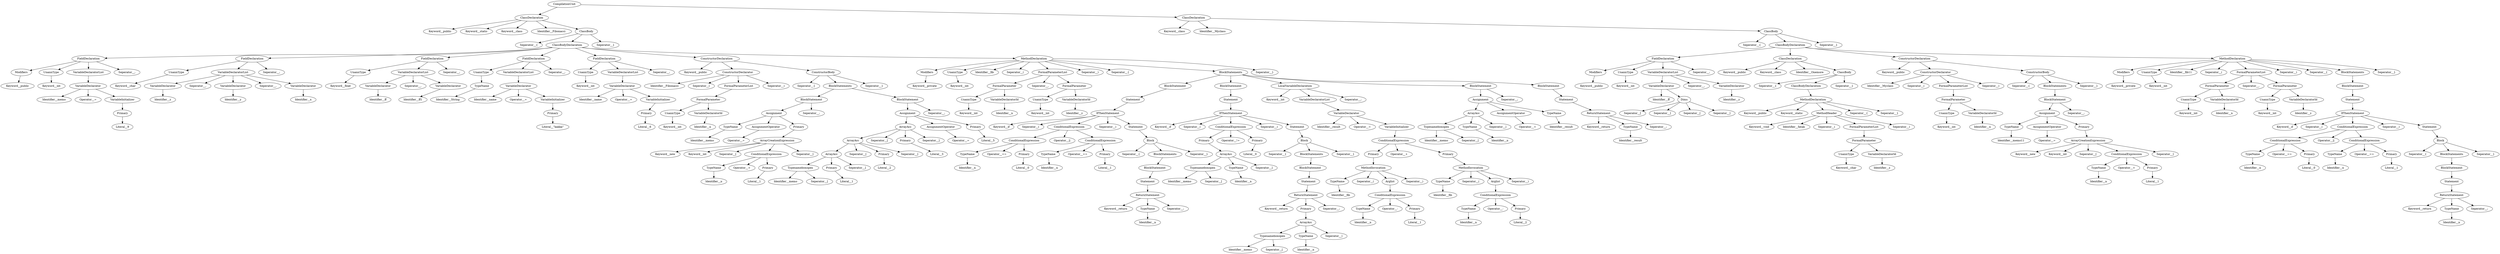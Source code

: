 digraph G {
CompilationUnit0->ClassDeclaration1->Keyword2;
Keyword2[label="Keyword__public"];
ClassDeclaration1->Keyword3;
Keyword3[label="Keyword__static"];
ClassDeclaration1->Keyword4;
Keyword4[label="Keyword__class"];
ClassDeclaration1->Identifier5;
Identifier5[label="Identifier__Fibonacci"];
ClassDeclaration1->ClassBody6->Seperator7;
Seperator7[label="Seperator__{"];
ClassBody6->ClassBodyDeclaration8->FieldDeclaration9->Modifiers10->Keyword11;
Keyword11[label="Keyword__public"];
Modifiers10[label="Modifiers"];
FieldDeclaration9->UnannType12->Keyword13;
Keyword13[label="Keyword__int"];
UnannType12[label="UnannType"];
FieldDeclaration9->VariableDeclaratorList14->VariableDeclarator15->Identifier16;
Identifier16[label="Identifier__memo"];
VariableDeclarator15->Operator17;
Operator17[label="Operator__="];
VariableDeclarator15->VariableInitializer18->Primary19->Literal20;
Literal20[label="Literal__9"];
Primary19[label="Primary"];
VariableInitializer18[label="VariableInitializer"];
VariableDeclarator15[label="VariableDeclarator"];
VariableDeclaratorList14[label="VariableDeclaratorList"];
FieldDeclaration9->Seperator21;
Seperator21[label="Seperator__;"];
FieldDeclaration9[label="FieldDeclaration"];
ClassBodyDeclaration8->FieldDeclaration22->UnannType23->Keyword24;
Keyword24[label="Keyword__char"];
UnannType23[label="UnannType"];
FieldDeclaration22->VariableDeclaratorList25->VariableDeclarator26->Identifier27;
Identifier27[label="Identifier__z"];
VariableDeclarator26[label="VariableDeclarator"];
VariableDeclaratorList25->Seperator28;
Seperator28[label="Seperator__,"];
VariableDeclaratorList25->VariableDeclarator29->Identifier30;
Identifier30[label="Identifier__y"];
VariableDeclarator29[label="VariableDeclarator"];
VariableDeclaratorList25->Seperator31;
Seperator31[label="Seperator__,"];
VariableDeclaratorList25->VariableDeclarator32->Identifier33;
Identifier33[label="Identifier__x"];
VariableDeclarator32[label="VariableDeclarator"];
VariableDeclaratorList25[label="VariableDeclaratorList"];
FieldDeclaration22->Seperator34;
Seperator34[label="Seperator__;"];
FieldDeclaration22[label="FieldDeclaration"];
ClassBodyDeclaration8->FieldDeclaration35->UnannType36->Keyword37;
Keyword37[label="Keyword__float"];
UnannType36[label="UnannType"];
FieldDeclaration35->VariableDeclaratorList38->VariableDeclarator39->Identifier40;
Identifier40[label="Identifier__ff"];
VariableDeclarator39[label="VariableDeclarator"];
VariableDeclaratorList38->Seperator41;
Seperator41[label="Seperator__,"];
VariableDeclaratorList38->VariableDeclarator42->Identifier43;
Identifier43[label="Identifier__ff1"];
VariableDeclarator42[label="VariableDeclarator"];
VariableDeclaratorList38[label="VariableDeclaratorList"];
FieldDeclaration35->Seperator44;
Seperator44[label="Seperator__;"];
FieldDeclaration35[label="FieldDeclaration"];
ClassBodyDeclaration8->FieldDeclaration45->UnannType46->TypeName47->Identifier48;
Identifier48[label="Identifier__String"];
TypeName47[label="TypeName"];
UnannType46[label="UnannType"];
FieldDeclaration45->VariableDeclaratorList49->VariableDeclarator50->Identifier51;
Identifier51[label="Identifier__name"];
VariableDeclarator50->Operator52;
Operator52[label="Operator__="];
VariableDeclarator50->VariableInitializer53->Primary54->Literal55;
Literal55[label="Literal__\"kakka\""];
Primary54[label="Primary"];
VariableInitializer53[label="VariableInitializer"];
VariableDeclarator50[label="VariableDeclarator"];
VariableDeclaratorList49[label="VariableDeclaratorList"];
FieldDeclaration45->Seperator56;
Seperator56[label="Seperator__;"];
FieldDeclaration45[label="FieldDeclaration"];
ClassBodyDeclaration8->FieldDeclaration57->UnannType58->Keyword59;
Keyword59[label="Keyword__int"];
UnannType58[label="UnannType"];
FieldDeclaration57->VariableDeclaratorList60->VariableDeclarator61->Identifier62;
Identifier62[label="Identifier__name"];
VariableDeclarator61->Operator63;
Operator63[label="Operator__="];
VariableDeclarator61->VariableInitializer64->Primary65->Literal66;
Literal66[label="Literal__6"];
Primary65[label="Primary"];
VariableInitializer64[label="VariableInitializer"];
VariableDeclarator61[label="VariableDeclarator"];
VariableDeclaratorList60[label="VariableDeclaratorList"];
FieldDeclaration57->Seperator67;
Seperator67[label="Seperator__;"];
FieldDeclaration57[label="FieldDeclaration"];
ClassBodyDeclaration8->ConstructorDeclaration68->Keyword69;
Keyword69[label="Keyword__public"];
ConstructorDeclaration68->ConstructorDeclarator70->Identifier71;
Identifier71[label="Identifier__Fibonacci"];
ConstructorDeclarator70->Seperator72;
Seperator72[label="Seperator__("];
ConstructorDeclarator70->FormalParameterList73->FormalParameter74->UnannType75->Keyword76;
Keyword76[label="Keyword__int"];
UnannType75[label="UnannType"];
FormalParameter74->VariableDeclaratorId77->Identifier78;
Identifier78[label="Identifier__n"];
VariableDeclaratorId77[label="VariableDeclaratorId"];
FormalParameter74[label="FormalParameter"];
FormalParameterList73[label="FormalParameterList"];
ConstructorDeclarator70->Seperator79;
Seperator79[label="Seperator__)"];
ConstructorDeclarator70[label="ConstructorDeclarator"];
ConstructorDeclaration68->ConstructorBody80->Seperator81;
Seperator81[label="Seperator__{"];
ConstructorBody80->BlockStatements82->BlockStatement83->Assignment84->TypeName85->Identifier86;
Identifier86[label="Identifier__memo"];
TypeName85[label="TypeName"];
Assignment84->AssignmentOperator87->Operator88;
Operator88[label="Operator__="];
AssignmentOperator87[label="AssignmentOperator"];
Assignment84->Primary89->ArrayCreationExpression90->Keyword91;
Keyword91[label="Keyword__new"];
ArrayCreationExpression90->Keyword92;
Keyword92[label="Keyword__int"];
ArrayCreationExpression90->Seperator93;
Seperator93[label="Seperator__["];
ArrayCreationExpression90->ConditionalExpression94->TypeName95->Identifier96;
Identifier96[label="Identifier__n"];
TypeName95[label="TypeName"];
ConditionalExpression94->Operator97;
Operator97[label="Operator__+"];
ConditionalExpression94->Primary98->Literal99;
Literal99[label="Literal__1"];
Primary98[label="Primary"];
ConditionalExpression94[label="ConditionalExpression"];
ArrayCreationExpression90->Seperator100;
Seperator100[label="Seperator__]"];
ArrayCreationExpression90[label="ArrayCreationExpression"];
Primary89[label="Primary"];
Assignment84[label="Assignment"];
BlockStatement83->Seperator101;
Seperator101[label="Seperator__;"];
BlockStatement83[label="BlockStatement"];
BlockStatements82->BlockStatement102->Assignment103->ArrayAcc104->ArrayAcc105->ArrayAcc106->Typenameboxopen107->Identifier108;
Identifier108[label="Identifier__memo"];
Typenameboxopen107->Seperator109;
Seperator109[label="Seperator__["];
Typenameboxopen107[label="Typenameboxopen"];
ArrayAcc106->Primary110->Literal111;
Literal111[label="Literal__1"];
Primary110[label="Primary"];
ArrayAcc106->Seperator112;
Seperator112[label="Seperator__]"];
ArrayAcc106[label="ArrayAcc"];
ArrayAcc105->Seperator113;
Seperator113[label="Seperator__["];
ArrayAcc105->Primary114->Literal115;
Literal115[label="Literal__2"];
Primary114[label="Primary"];
ArrayAcc105->Seperator116;
Seperator116[label="Seperator__]"];
ArrayAcc105[label="ArrayAcc"];
ArrayAcc104->Seperator117;
Seperator117[label="Seperator__["];
ArrayAcc104->Primary118->Literal119;
Literal119[label="Literal__3"];
Primary118[label="Primary"];
ArrayAcc104->Seperator120;
Seperator120[label="Seperator__]"];
ArrayAcc104[label="ArrayAcc"];
Assignment103->AssignmentOperator121->Operator122;
Operator122[label="Operator__="];
AssignmentOperator121[label="AssignmentOperator"];
Assignment103->Primary123->Literal124;
Literal124[label="Literal__5"];
Primary123[label="Primary"];
Assignment103[label="Assignment"];
BlockStatement102->Seperator125;
Seperator125[label="Seperator__;"];
BlockStatement102[label="BlockStatement"];
BlockStatements82[label="BlockStatements"];
ConstructorBody80->Seperator126;
Seperator126[label="Seperator__}"];
ConstructorBody80[label="ConstructorBody"];
ConstructorDeclaration68[label="ConstructorDeclaration"];
ClassBodyDeclaration8->MethodDeclaration127->Modifiers128->Keyword129;
Keyword129[label="Keyword__private"];
Modifiers128[label="Modifiers"];
MethodDeclaration127->UnannType130->Keyword131;
Keyword131[label="Keyword__int"];
UnannType130[label="UnannType"];
MethodDeclaration127->Identifier132;
Identifier132[label="Identifier__fib"];
MethodDeclaration127->Seperator133;
Seperator133[label="Seperator__("];
MethodDeclaration127->FormalParameterList134->FormalParameter135->UnannType136->Keyword137;
Keyword137[label="Keyword__int"];
UnannType136[label="UnannType"];
FormalParameter135->VariableDeclaratorId138->Identifier139;
Identifier139[label="Identifier__n"];
VariableDeclaratorId138[label="VariableDeclaratorId"];
FormalParameter135[label="FormalParameter"];
FormalParameterList134->Seperator140;
Seperator140[label="Seperator__,"];
FormalParameterList134->FormalParameter141->UnannType142->Keyword143;
Keyword143[label="Keyword__int"];
UnannType142[label="UnannType"];
FormalParameter141->VariableDeclaratorId144->Identifier145;
Identifier145[label="Identifier__z"];
VariableDeclaratorId144[label="VariableDeclaratorId"];
FormalParameter141[label="FormalParameter"];
FormalParameterList134[label="FormalParameterList"];
MethodDeclaration127->Seperator146;
Seperator146[label="Seperator__)"];
MethodDeclaration127->Seperator147;
Seperator147[label="Seperator__{"];
MethodDeclaration127->BlockStatements148->BlockStatement149->Statement150->IfThenStatement151->Keyword152;
Keyword152[label="Keyword__if"];
IfThenStatement151->Seperator153;
Seperator153[label="Seperator__("];
IfThenStatement151->ConditionalExpression154->ConditionalExpression155->TypeName156->Identifier157;
Identifier157[label="Identifier__n"];
TypeName156[label="TypeName"];
ConditionalExpression155->Operator158;
Operator158[label="Operator__=="];
ConditionalExpression155->Primary159->Literal160;
Literal160[label="Literal__0"];
Primary159[label="Primary"];
ConditionalExpression155[label="ConditionalExpression"];
ConditionalExpression154->Operator161;
Operator161[label="Operator__||"];
ConditionalExpression154->ConditionalExpression162->TypeName163->Identifier164;
Identifier164[label="Identifier__n"];
TypeName163[label="TypeName"];
ConditionalExpression162->Operator165;
Operator165[label="Operator__=="];
ConditionalExpression162->Primary166->Literal167;
Literal167[label="Literal__1"];
Primary166[label="Primary"];
ConditionalExpression162[label="ConditionalExpression"];
ConditionalExpression154[label="ConditionalExpression"];
IfThenStatement151->Seperator168;
Seperator168[label="Seperator__)"];
IfThenStatement151->Statement169->Block170->Seperator171;
Seperator171[label="Seperator__{"];
Block170->BlockStatements172->BlockStatement173->Statement174->ReturnStatement175->Keyword176;
Keyword176[label="Keyword__return"];
ReturnStatement175->TypeName177->Identifier178;
Identifier178[label="Identifier__n"];
TypeName177[label="TypeName"];
ReturnStatement175->Seperator179;
Seperator179[label="Seperator__;"];
ReturnStatement175[label="ReturnStatement"];
Statement174[label="Statement"];
BlockStatement173[label="BlockStatement"];
BlockStatements172[label="BlockStatements"];
Block170->Seperator180;
Seperator180[label="Seperator__}"];
Block170[label="Block"];
Statement169[label="Statement"];
IfThenStatement151[label="IfThenStatement"];
Statement150[label="Statement"];
BlockStatement149[label="BlockStatement"];
BlockStatements148->BlockStatement181->Statement182->IfThenStatement183->Keyword184;
Keyword184[label="Keyword__if"];
IfThenStatement183->Seperator185;
Seperator185[label="Seperator__("];
IfThenStatement183->ConditionalExpression186->Primary187->ArrayAcc188->Typenameboxopen189->Identifier190;
Identifier190[label="Identifier__memo"];
Typenameboxopen189->Seperator191;
Seperator191[label="Seperator__["];
Typenameboxopen189[label="Typenameboxopen"];
ArrayAcc188->TypeName192->Identifier193;
Identifier193[label="Identifier__n"];
TypeName192[label="TypeName"];
ArrayAcc188->Seperator194;
Seperator194[label="Seperator__]"];
ArrayAcc188[label="ArrayAcc"];
Primary187[label="Primary"];
ConditionalExpression186->Operator195;
Operator195[label="Operator__!="];
ConditionalExpression186->Primary196->Literal197;
Literal197[label="Literal__0"];
Primary196[label="Primary"];
ConditionalExpression186[label="ConditionalExpression"];
IfThenStatement183->Seperator198;
Seperator198[label="Seperator__)"];
IfThenStatement183->Statement199->Block200->Seperator201;
Seperator201[label="Seperator__{"];
Block200->BlockStatements202->BlockStatement203->Statement204->ReturnStatement205->Keyword206;
Keyword206[label="Keyword__return"];
ReturnStatement205->Primary207->ArrayAcc208->Typenameboxopen209->Identifier210;
Identifier210[label="Identifier__memo"];
Typenameboxopen209->Seperator211;
Seperator211[label="Seperator__["];
Typenameboxopen209[label="Typenameboxopen"];
ArrayAcc208->TypeName212->Identifier213;
Identifier213[label="Identifier__n"];
TypeName212[label="TypeName"];
ArrayAcc208->Seperator214;
Seperator214[label="Seperator__]"];
ArrayAcc208[label="ArrayAcc"];
Primary207[label="Primary"];
ReturnStatement205->Seperator215;
Seperator215[label="Seperator__;"];
ReturnStatement205[label="ReturnStatement"];
Statement204[label="Statement"];
BlockStatement203[label="BlockStatement"];
BlockStatements202[label="BlockStatements"];
Block200->Seperator216;
Seperator216[label="Seperator__}"];
Block200[label="Block"];
Statement199[label="Statement"];
IfThenStatement183[label="IfThenStatement"];
Statement182[label="Statement"];
BlockStatement181[label="BlockStatement"];
BlockStatements148->LocalVariableDeclaration217->Keyword218;
Keyword218[label="Keyword__int"];
LocalVariableDeclaration217->VariableDeclaratorList219->VariableDeclarator220->Identifier221;
Identifier221[label="Identifier__result"];
VariableDeclarator220->Operator222;
Operator222[label="Operator__="];
VariableDeclarator220->VariableInitializer223->ConditionalExpression224->Primary225->MethodInvocation226->TypeName227->Identifier228;
Identifier228[label="Identifier__fib"];
TypeName227[label="TypeName"];
MethodInvocation226->Seperator229;
Seperator229[label="Seperator__("];
MethodInvocation226->Arglist230->ConditionalExpression231->TypeName232->Identifier233;
Identifier233[label="Identifier__n"];
TypeName232[label="TypeName"];
ConditionalExpression231->Operator234;
Operator234[label="Operator__-"];
ConditionalExpression231->Primary235->Literal236;
Literal236[label="Literal__1"];
Primary235[label="Primary"];
ConditionalExpression231[label="ConditionalExpression"];
Arglist230[label="Arglist"];
MethodInvocation226->Seperator237;
Seperator237[label="Seperator__)"];
MethodInvocation226[label="MethodInvocation"];
Primary225[label="Primary"];
ConditionalExpression224->Operator238;
Operator238[label="Operator__+"];
ConditionalExpression224->Primary239->MethodInvocation240->TypeName241->Identifier242;
Identifier242[label="Identifier__fib"];
TypeName241[label="TypeName"];
MethodInvocation240->Seperator243;
Seperator243[label="Seperator__("];
MethodInvocation240->Arglist244->ConditionalExpression245->TypeName246->Identifier247;
Identifier247[label="Identifier__n"];
TypeName246[label="TypeName"];
ConditionalExpression245->Operator248;
Operator248[label="Operator__-"];
ConditionalExpression245->Primary249->Literal250;
Literal250[label="Literal__2"];
Primary249[label="Primary"];
ConditionalExpression245[label="ConditionalExpression"];
Arglist244[label="Arglist"];
MethodInvocation240->Seperator251;
Seperator251[label="Seperator__)"];
MethodInvocation240[label="MethodInvocation"];
Primary239[label="Primary"];
ConditionalExpression224[label="ConditionalExpression"];
VariableInitializer223[label="VariableInitializer"];
VariableDeclarator220[label="VariableDeclarator"];
VariableDeclaratorList219[label="VariableDeclaratorList"];
LocalVariableDeclaration217->Seperator252;
Seperator252[label="Seperator__;"];
LocalVariableDeclaration217[label="LocalVariableDeclaration"];
BlockStatements148->BlockStatement253->Assignment254->ArrayAcc255->Typenameboxopen256->Identifier257;
Identifier257[label="Identifier__memo"];
Typenameboxopen256->Seperator258;
Seperator258[label="Seperator__["];
Typenameboxopen256[label="Typenameboxopen"];
ArrayAcc255->TypeName259->Identifier260;
Identifier260[label="Identifier__n"];
TypeName259[label="TypeName"];
ArrayAcc255->Seperator261;
Seperator261[label="Seperator__]"];
ArrayAcc255[label="ArrayAcc"];
Assignment254->AssignmentOperator262->Operator263;
Operator263[label="Operator__="];
AssignmentOperator262[label="AssignmentOperator"];
Assignment254->TypeName264->Identifier265;
Identifier265[label="Identifier__result"];
TypeName264[label="TypeName"];
Assignment254[label="Assignment"];
BlockStatement253->Seperator266;
Seperator266[label="Seperator__;"];
BlockStatement253[label="BlockStatement"];
BlockStatements148->BlockStatement267->Statement268->ReturnStatement269->Keyword270;
Keyword270[label="Keyword__return"];
ReturnStatement269->TypeName271->Identifier272;
Identifier272[label="Identifier__result"];
TypeName271[label="TypeName"];
ReturnStatement269->Seperator273;
Seperator273[label="Seperator__;"];
ReturnStatement269[label="ReturnStatement"];
Statement268[label="Statement"];
BlockStatement267[label="BlockStatement"];
BlockStatements148[label="BlockStatements"];
MethodDeclaration127->Seperator274;
Seperator274[label="Seperator__}"];
MethodDeclaration127[label="MethodDeclaration"];
ClassBodyDeclaration8[label="ClassBodyDeclaration"];
ClassBody6->Seperator275;
Seperator275[label="Seperator__}"];
ClassBody6[label="ClassBody"];
ClassDeclaration1[label="ClassDeclaration"];
CompilationUnit0->ClassDeclaration276->Keyword277;
Keyword277[label="Keyword__class"];
ClassDeclaration276->Identifier278;
Identifier278[label="Identifier__Myclass"];
ClassDeclaration276->ClassBody279->Seperator280;
Seperator280[label="Seperator__{"];
ClassBody279->ClassBodyDeclaration281->FieldDeclaration282->Modifiers283->Keyword284;
Keyword284[label="Keyword__public"];
Modifiers283[label="Modifiers"];
FieldDeclaration282->UnannType285->Keyword286;
Keyword286[label="Keyword__int"];
UnannType285[label="UnannType"];
FieldDeclaration282->VariableDeclaratorList287->VariableDeclarator288->Identifier289;
Identifier289[label="Identifier__ff"];
VariableDeclarator288->Dims290->Seperator291;
Seperator291[label="Seperator__["];
Dims290->Seperator292;
Seperator292[label="Seperator__]"];
Dims290->Seperator293;
Seperator293[label="Seperator__["];
Dims290->Seperator294;
Seperator294[label="Seperator__]"];
Dims290[label="Dims"];
VariableDeclarator288[label="VariableDeclarator"];
VariableDeclaratorList287->Seperator295;
Seperator295[label="Seperator__,"];
VariableDeclaratorList287->VariableDeclarator296->Identifier297;
Identifier297[label="Identifier__z"];
VariableDeclarator296[label="VariableDeclarator"];
VariableDeclaratorList287[label="VariableDeclaratorList"];
FieldDeclaration282->Seperator298;
Seperator298[label="Seperator__;"];
FieldDeclaration282[label="FieldDeclaration"];
ClassBodyDeclaration281->ClassDeclaration299->Keyword300;
Keyword300[label="Keyword__public"];
ClassDeclaration299->Keyword301;
Keyword301[label="Keyword__class"];
ClassDeclaration299->Identifier302;
Identifier302[label="Identifier__Onemore"];
ClassDeclaration299->ClassBody303->Seperator304;
Seperator304[label="Seperator__{"];
ClassBody303->ClassBodyDeclaration305->MethodDeclaration306->Keyword307;
Keyword307[label="Keyword__public"];
MethodDeclaration306->Keyword308;
Keyword308[label="Keyword__static"];
MethodDeclaration306->MethodHeader309->Keyword310;
Keyword310[label="Keyword__void"];
MethodHeader309->Identifier311;
Identifier311[label="Identifier__fatak"];
MethodHeader309->Seperator312;
Seperator312[label="Seperator__("];
MethodHeader309->FormalParameterList313->FormalParameter314->UnannType315->Keyword316;
Keyword316[label="Keyword__char"];
UnannType315[label="UnannType"];
FormalParameter314->VariableDeclaratorId317->Identifier318;
Identifier318[label="Identifier__z"];
VariableDeclaratorId317[label="VariableDeclaratorId"];
FormalParameter314[label="FormalParameter"];
FormalParameterList313[label="FormalParameterList"];
MethodHeader309->Seperator319;
Seperator319[label="Seperator__)"];
MethodHeader309[label="MethodHeader"];
MethodDeclaration306->Seperator320;
Seperator320[label="Seperator__{"];
MethodDeclaration306->Seperator321;
Seperator321[label="Seperator__}"];
MethodDeclaration306[label="MethodDeclaration"];
ClassBodyDeclaration305[label="ClassBodyDeclaration"];
ClassBody303->Seperator322;
Seperator322[label="Seperator__}"];
ClassBody303[label="ClassBody"];
ClassDeclaration299[label="ClassDeclaration"];
ClassBodyDeclaration281->ConstructorDeclaration323->Keyword324;
Keyword324[label="Keyword__public"];
ConstructorDeclaration323->ConstructorDeclarator325->Identifier326;
Identifier326[label="Identifier__Myclass"];
ConstructorDeclarator325->Seperator327;
Seperator327[label="Seperator__("];
ConstructorDeclarator325->FormalParameterList328->FormalParameter329->UnannType330->Keyword331;
Keyword331[label="Keyword__int"];
UnannType330[label="UnannType"];
FormalParameter329->VariableDeclaratorId332->Identifier333;
Identifier333[label="Identifier__n"];
VariableDeclaratorId332[label="VariableDeclaratorId"];
FormalParameter329[label="FormalParameter"];
FormalParameterList328[label="FormalParameterList"];
ConstructorDeclarator325->Seperator334;
Seperator334[label="Seperator__)"];
ConstructorDeclarator325[label="ConstructorDeclarator"];
ConstructorDeclaration323->ConstructorBody335->Seperator336;
Seperator336[label="Seperator__{"];
ConstructorBody335->BlockStatements337->BlockStatement338->Assignment339->TypeName340->Identifier341;
Identifier341[label="Identifier__memo11"];
TypeName340[label="TypeName"];
Assignment339->AssignmentOperator342->Operator343;
Operator343[label="Operator__="];
AssignmentOperator342[label="AssignmentOperator"];
Assignment339->Primary344->ArrayCreationExpression345->Keyword346;
Keyword346[label="Keyword__new"];
ArrayCreationExpression345->Keyword347;
Keyword347[label="Keyword__int"];
ArrayCreationExpression345->Seperator348;
Seperator348[label="Seperator__["];
ArrayCreationExpression345->ConditionalExpression349->TypeName350->Identifier351;
Identifier351[label="Identifier__n"];
TypeName350[label="TypeName"];
ConditionalExpression349->Operator352;
Operator352[label="Operator__+"];
ConditionalExpression349->Primary353->Literal354;
Literal354[label="Literal__1"];
Primary353[label="Primary"];
ConditionalExpression349[label="ConditionalExpression"];
ArrayCreationExpression345->Seperator355;
Seperator355[label="Seperator__]"];
ArrayCreationExpression345[label="ArrayCreationExpression"];
Primary344[label="Primary"];
Assignment339[label="Assignment"];
BlockStatement338->Seperator356;
Seperator356[label="Seperator__;"];
BlockStatement338[label="BlockStatement"];
BlockStatements337[label="BlockStatements"];
ConstructorBody335->Seperator357;
Seperator357[label="Seperator__}"];
ConstructorBody335[label="ConstructorBody"];
ConstructorDeclaration323[label="ConstructorDeclaration"];
ClassBodyDeclaration281->MethodDeclaration358->Modifiers359->Keyword360;
Keyword360[label="Keyword__private"];
Modifiers359[label="Modifiers"];
MethodDeclaration358->UnannType361->Keyword362;
Keyword362[label="Keyword__int"];
UnannType361[label="UnannType"];
MethodDeclaration358->Identifier363;
Identifier363[label="Identifier__fib11"];
MethodDeclaration358->Seperator364;
Seperator364[label="Seperator__("];
MethodDeclaration358->FormalParameterList365->FormalParameter366->UnannType367->Keyword368;
Keyword368[label="Keyword__int"];
UnannType367[label="UnannType"];
FormalParameter366->VariableDeclaratorId369->Identifier370;
Identifier370[label="Identifier__n"];
VariableDeclaratorId369[label="VariableDeclaratorId"];
FormalParameter366[label="FormalParameter"];
FormalParameterList365->Seperator371;
Seperator371[label="Seperator__,"];
FormalParameterList365->FormalParameter372->UnannType373->Keyword374;
Keyword374[label="Keyword__int"];
UnannType373[label="UnannType"];
FormalParameter372->VariableDeclaratorId375->Identifier376;
Identifier376[label="Identifier__z"];
VariableDeclaratorId375[label="VariableDeclaratorId"];
FormalParameter372[label="FormalParameter"];
FormalParameterList365[label="FormalParameterList"];
MethodDeclaration358->Seperator377;
Seperator377[label="Seperator__)"];
MethodDeclaration358->Seperator378;
Seperator378[label="Seperator__{"];
MethodDeclaration358->BlockStatements379->BlockStatement380->Statement381->IfThenStatement382->Keyword383;
Keyword383[label="Keyword__if"];
IfThenStatement382->Seperator384;
Seperator384[label="Seperator__("];
IfThenStatement382->ConditionalExpression385->ConditionalExpression386->TypeName387->Identifier388;
Identifier388[label="Identifier__n"];
TypeName387[label="TypeName"];
ConditionalExpression386->Operator389;
Operator389[label="Operator__=="];
ConditionalExpression386->Primary390->Literal391;
Literal391[label="Literal__0"];
Primary390[label="Primary"];
ConditionalExpression386[label="ConditionalExpression"];
ConditionalExpression385->Operator392;
Operator392[label="Operator__||"];
ConditionalExpression385->ConditionalExpression393->TypeName394->Identifier395;
Identifier395[label="Identifier__n"];
TypeName394[label="TypeName"];
ConditionalExpression393->Operator396;
Operator396[label="Operator__=="];
ConditionalExpression393->Primary397->Literal398;
Literal398[label="Literal__1"];
Primary397[label="Primary"];
ConditionalExpression393[label="ConditionalExpression"];
ConditionalExpression385[label="ConditionalExpression"];
IfThenStatement382->Seperator399;
Seperator399[label="Seperator__)"];
IfThenStatement382->Statement400->Block401->Seperator402;
Seperator402[label="Seperator__{"];
Block401->BlockStatements403->BlockStatement404->Statement405->ReturnStatement406->Keyword407;
Keyword407[label="Keyword__return"];
ReturnStatement406->TypeName408->Identifier409;
Identifier409[label="Identifier__n"];
TypeName408[label="TypeName"];
ReturnStatement406->Seperator410;
Seperator410[label="Seperator__;"];
ReturnStatement406[label="ReturnStatement"];
Statement405[label="Statement"];
BlockStatement404[label="BlockStatement"];
BlockStatements403[label="BlockStatements"];
Block401->Seperator411;
Seperator411[label="Seperator__}"];
Block401[label="Block"];
Statement400[label="Statement"];
IfThenStatement382[label="IfThenStatement"];
Statement381[label="Statement"];
BlockStatement380[label="BlockStatement"];
BlockStatements379[label="BlockStatements"];
MethodDeclaration358->Seperator412;
Seperator412[label="Seperator__}"];
MethodDeclaration358[label="MethodDeclaration"];
ClassBodyDeclaration281[label="ClassBodyDeclaration"];
ClassBody279->Seperator413;
Seperator413[label="Seperator__}"];
ClassBody279[label="ClassBody"];
ClassDeclaration276[label="ClassDeclaration"];
CompilationUnit0[label="CompilationUnit"];

}